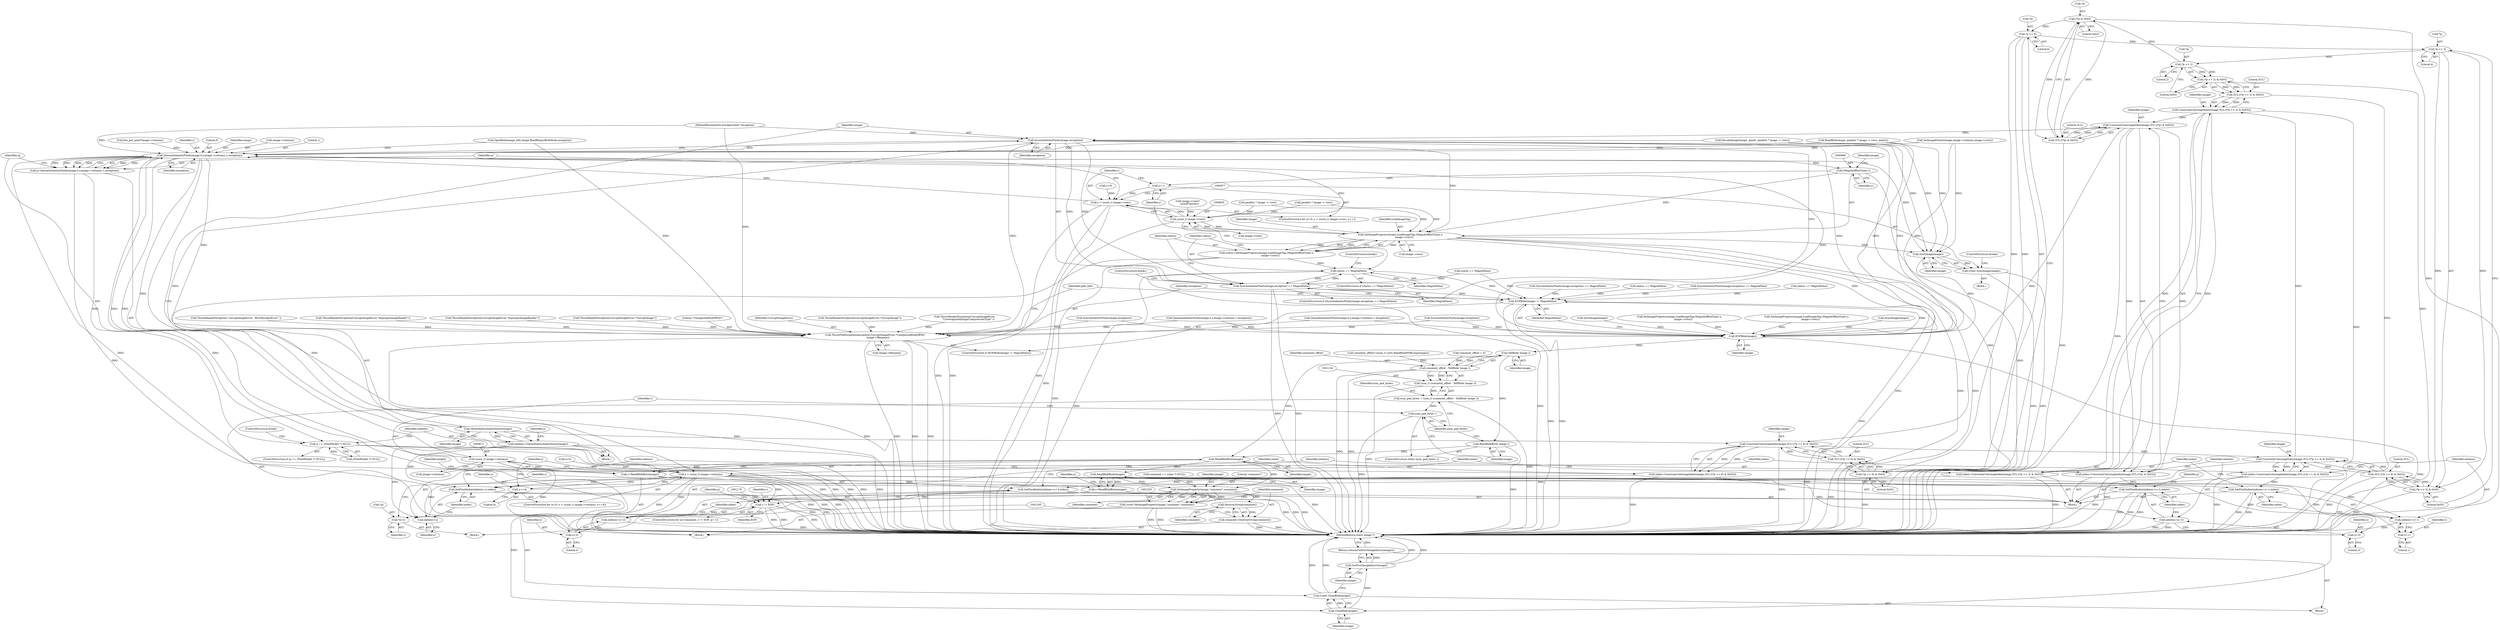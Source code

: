 digraph "0_ImageMagick_f6e9d0d9955e85bdd7540b251cd50d598dacc5e6_45@pointer" {
"1000940" [label="(Call,(*p) & 0x03)"];
"1000922" [label="(Call,*p >> 2)"];
"1000903" [label="(Call,*p >> 4)"];
"1000886" [label="(Call,*p >> 6)"];
"1000940" [label="(Call,(*p) & 0x03)"];
"1000885" [label="(Call,(*p >> 6) & 0x03)"];
"1000883" [label="(Call,3UL-((*p >> 6) & 0x03))"];
"1000881" [label="(Call,ConstrainColormapIndex(image,3UL-((*p >> 6) & 0x03)))"];
"1000879" [label="(Call,index=ConstrainColormapIndex(image,3UL-((*p >> 6) & 0x03)))"];
"1000891" [label="(Call,SetPixelIndex(indexes+x,index))"];
"1000898" [label="(Call,ConstrainColormapIndex(image,3UL-((*p >> 4) & 0x03)))"];
"1000896" [label="(Call,index=ConstrainColormapIndex(image,3UL-((*p >> 4) & 0x03)))"];
"1000908" [label="(Call,SetPixelIndex(indexes+x+1,index))"];
"1000917" [label="(Call,ConstrainColormapIndex(image,3UL-((*p >> 2) & 0x03)))"];
"1000915" [label="(Call,index=ConstrainColormapIndex(image,3UL-((*p >> 2) & 0x03)))"];
"1000927" [label="(Call,SetPixelIndex(indexes+x+2,index))"];
"1000936" [label="(Call,ConstrainColormapIndex(image,3UL-((*p) & 0x03)))"];
"1000934" [label="(Call,index=ConstrainColormapIndex(image,3UL-((*p) & 0x03)))"];
"1000944" [label="(Call,SetPixelIndex(indexes+x+3,index))"];
"1000955" [label="(Call,SyncAuthenticPixels(image,exception))"];
"1000844" [label="(Call,QueueAuthenticPixels(image,0,y,image->columns,1,exception))"];
"1000842" [label="(Call,q=QueueAuthenticPixels(image,0,y,image->columns,1,exception))"];
"1000854" [label="(Call,q == (PixelPacket *) NULL)"];
"1000862" [label="(Call,GetAuthenticIndexQueue(image))"];
"1000860" [label="(Call,indexes=GetAuthenticIndexQueue(image))"];
"1000892" [label="(Call,indexes+x)"];
"1000870" [label="(Call,(ssize_t) image->columns)"];
"1000868" [label="(Call,x < (ssize_t) image->columns)"];
"1000875" [label="(Call,x+=4)"];
"1000909" [label="(Call,indexes+x+1)"];
"1000911" [label="(Call,x+1)"];
"1000928" [label="(Call,indexes+x+2)"];
"1000930" [label="(Call,x+2)"];
"1000945" [label="(Call,indexes+x+3)"];
"1000947" [label="(Call,x+3)"];
"1000965" [label="(Call,(MagickOffsetType) y)"];
"1000839" [label="(Call,y++)"];
"1000832" [label="(Call,y < (ssize_t) image->rows)"];
"1000962" [label="(Call,SetImageProgress(image,LoadImageTag,(MagickOffsetType) y,\n          image->rows))"];
"1000834" [label="(Call,(ssize_t) image->rows)"];
"1000960" [label="(Call,status=SetImageProgress(image,LoadImageTag,(MagickOffsetType) y,\n          image->rows))"];
"1000972" [label="(Call,status == MagickFalse)"];
"1000954" [label="(Call,SyncAuthenticPixels(image,exception) == MagickFalse)"];
"1001109" [label="(Call,EOFBlob(image) != MagickFalse)"];
"1000978" [label="(Call,SyncImage(image))"];
"1000976" [label="(Call,(void) SyncImage(image))"];
"1001110" [label="(Call,EOFBlob(image))"];
"1001137" [label="(Call,TellBlob( image ))"];
"1001135" [label="(Call,comment_offset - TellBlob( image ))"];
"1001133" [label="(Call,(size_t) (comment_offset - TellBlob( image )))"];
"1001131" [label="(Call,num_pad_bytes = (size_t) (comment_offset - TellBlob( image )))"];
"1001140" [label="(Call,num_pad_bytes--)"];
"1001142" [label="(Call,ReadBlobByte( image ))"];
"1001146" [label="(Call,ReadBlobByte(image))"];
"1001144" [label="(Call,c=ReadBlobByte(image))"];
"1001161" [label="(Call,c != EOF)"];
"1001213" [label="(Call,*p=c)"];
"1001219" [label="(Call,ReadBlobByte(image))"];
"1001217" [label="(Call,c=ReadBlobByte(image))"];
"1001236" [label="(Call,SetImageProperty(image,\"comment\",comment))"];
"1001234" [label="(Call,(void) SetImageProperty(image,\"comment\",comment))"];
"1001242" [label="(Call,DestroyString(comment))"];
"1001240" [label="(Call,comment=DestroyString(comment))"];
"1001246" [label="(Call,CloseBlob(image))"];
"1001244" [label="(Call,(void) CloseBlob(image))"];
"1001249" [label="(Call,GetFirstImageInList(image))"];
"1001248" [label="(Return,return(GetFirstImageInList(image));)"];
"1001113" [label="(Call,ThrowFileException(exception,CorruptImageError,\"UnexpectedEndOfFile\",\n      image->filename))"];
"1000902" [label="(Call,(*p >> 4) & 0x03)"];
"1000900" [label="(Call,3UL-((*p >> 4) & 0x03))"];
"1000921" [label="(Call,(*p >> 2) & 0x03)"];
"1000919" [label="(Call,3UL-((*p >> 2) & 0x03))"];
"1000938" [label="(Call,3UL-((*p) & 0x03))"];
"1000869" [label="(Identifier,x)"];
"1001239" [label="(Identifier,comment)"];
"1001246" [label="(Call,CloseBlob(image))"];
"1000823" [label="(Call,SyncImage(image))"];
"1000855" [label="(Identifier,q)"];
"1001146" [label="(Call,ReadBlobByte(image))"];
"1000930" [label="(Call,x+2)"];
"1000919" [label="(Call,3UL-((*p >> 2) & 0x03))"];
"1000621" [label="(Call,bits_per_pixel*image->columns)"];
"1000672" [label="(Call,packets * image -> rows)"];
"1000960" [label="(Call,status=SetImageProgress(image,LoadImageTag,(MagickOffsetType) y,\n          image->rows))"];
"1000978" [label="(Call,SyncImage(image))"];
"1000829" [label="(Call,y=0)"];
"1000925" [label="(Literal,2)"];
"1000799" [label="(Call,SyncAuthenticPixels(image,exception) == MagickFalse)"];
"1000868" [label="(Call,x < (ssize_t) image->columns)"];
"1001089" [label="(Call,status == MagickFalse)"];
"1000876" [label="(Identifier,x)"];
"1000932" [label="(Literal,2)"];
"1001243" [label="(Identifier,comment)"];
"1001138" [label="(Identifier,image)"];
"1001162" [label="(Identifier,c)"];
"1001117" [label="(Call,image->filename)"];
"1000912" [label="(Identifier,x)"];
"1000922" [label="(Call,*p >> 2)"];
"1000884" [label="(Literal,3UL)"];
"1000859" [label="(ControlStructure,break;)"];
"1000844" [label="(Call,QueueAuthenticPixels(image,0,y,image->columns,1,exception))"];
"1000963" [label="(Identifier,image)"];
"1000909" [label="(Call,indexes+x+1)"];
"1000901" [label="(Literal,3UL)"];
"1001144" [label="(Call,c=ReadBlobByte(image))"];
"1000893" [label="(Identifier,indexes)"];
"1000847" [label="(Identifier,y)"];
"1000864" [label="(ControlStructure,for (x=0; x < (ssize_t) image->columns; x+=4))"];
"1001166" [label="(Block,)"];
"1000904" [label="(Call,*p)"];
"1000950" [label="(Identifier,index)"];
"1000636" [label="(Call,image->rows*\n     sizeof(*pixels))"];
"1000862" [label="(Call,GetAuthenticIndexQueue(image))"];
"1001248" [label="(Return,return(GetFirstImageInList(image));)"];
"1000949" [label="(Literal,3)"];
"1000937" [label="(Identifier,image)"];
"1000807" [label="(Call,SetImageProgress(image,LoadImageTag,(MagickOffsetType) y,\n          image->rows))"];
"1000947" [label="(Call,x+3)"];
"1001214" [label="(Call,*p)"];
"1001250" [label="(Identifier,image)"];
"1000910" [label="(Identifier,indexes)"];
"1000846" [label="(Literal,0)"];
"1000896" [label="(Call,index=ConstrainColormapIndex(image,3UL-((*p >> 4) & 0x03)))"];
"1000944" [label="(Call,SetPixelIndex(indexes+x+3,index))"];
"1000999" [label="(Call,QueueAuthenticPixels(image,0,y,image->columns,1,exception))"];
"1001071" [label="(Call,SyncAuthenticPixels(image,exception) == MagickFalse)"];
"1000890" [label="(Literal,0x03)"];
"1000934" [label="(Call,index=ConstrainColormapIndex(image,3UL-((*p) & 0x03)))"];
"1000866" [label="(Identifier,x)"];
"1000852" [label="(Identifier,exception)"];
"1000968" [label="(Call,image->rows)"];
"1001109" [label="(Call,EOFBlob(image) != MagickFalse)"];
"1000886" [label="(Call,*p >> 6)"];
"1000181" [label="(Call,OpenBlob(image_info,image,ReadBinaryBlobMode,exception))"];
"1000839" [label="(Call,y++)"];
"1000836" [label="(Call,image->rows)"];
"1000971" [label="(ControlStructure,if (status == MagickFalse))"];
"1001157" [label="(ControlStructure,for (p=comment; c != EOF; p++))"];
"1000972" [label="(Call,status == MagickFalse)"];
"1000955" [label="(Call,SyncAuthenticPixels(image,exception))"];
"1000817" [label="(Call,status == MagickFalse)"];
"1000903" [label="(Call,*p >> 4)"];
"1000933" [label="(Identifier,index)"];
"1000974" [label="(Identifier,MagickFalse)"];
"1000877" [label="(Literal,4)"];
"1000688" [label="(Call,DecodeImage(image, pixels, packets * image -> rows))"];
"1000691" [label="(Call,packets * image -> rows)"];
"1000696" [label="(Call,ThrowReaderException( CorruptImageError, \"RLEDecoderError\" ))"];
"1000854" [label="(Call,q == (PixelPacket *) NULL)"];
"1000929" [label="(Identifier,indexes)"];
"1000828" [label="(ControlStructure,for (y=0; y < (ssize_t) image->rows; y++))"];
"1000883" [label="(Call,3UL-((*p >> 6) & 0x03))"];
"1000902" [label="(Call,(*p >> 4) & 0x03)"];
"1001142" [label="(Call,ReadBlobByte( image ))"];
"1001147" [label="(Identifier,image)"];
"1000845" [label="(Identifier,image)"];
"1000891" [label="(Call,SetPixelIndex(indexes+x,index))"];
"1001133" [label="(Call,(size_t) (comment_offset - TellBlob( image )))"];
"1001163" [label="(Identifier,EOF)"];
"1001114" [label="(Identifier,exception)"];
"1000861" [label="(Identifier,indexes)"];
"1000975" [label="(ControlStructure,break;)"];
"1000915" [label="(Call,index=ConstrainColormapIndex(image,3UL-((*p >> 2) & 0x03)))"];
"1000945" [label="(Call,indexes+x+3)"];
"1000914" [label="(Identifier,index)"];
"1001108" [label="(ControlStructure,if (EOFBlob(image) != MagickFalse))"];
"1001216" [label="(Identifier,c)"];
"1000911" [label="(Call,x+1)"];
"1001241" [label="(Identifier,comment)"];
"1000875" [label="(Call,x+=4)"];
"1000729" [label="(Call,QueueAuthenticPixels(image,0,y,image->columns,1,exception))"];
"1000887" [label="(Call,*p)"];
"1000827" [label="(Block,)"];
"1000908" [label="(Call,SetPixelIndex(indexes+x+1,index))"];
"1000906" [label="(Literal,4)"];
"1000863" [label="(Identifier,image)"];
"1001139" [label="(ControlStructure,while (num_pad_bytes--))"];
"1000833" [label="(Identifier,y)"];
"1001099" [label="(Call,ThrowReaderException(CorruptImageError,\"ImproperImageHeader\"))"];
"1000965" [label="(Call,(MagickOffsetType) y)"];
"1000940" [label="(Call,(*p) & 0x03)"];
"1000928" [label="(Call,indexes+x+2)"];
"1000841" [label="(Block,)"];
"1001165" [label="(Identifier,p)"];
"1000980" [label="(ControlStructure,break;)"];
"1000976" [label="(Call,(void) SyncImage(image))"];
"1000979" [label="(Identifier,image)"];
"1000892" [label="(Call,indexes+x)"];
"1000952" [label="(Identifier,p)"];
"1000303" [label="(Call,ThrowReaderException(CorruptImageError,\"ImproperImageHeader\"))"];
"1000926" [label="(Literal,0x03)"];
"1000946" [label="(Identifier,indexes)"];
"1001141" [label="(Identifier,num_pad_bytes)"];
"1000840" [label="(Identifier,y)"];
"1000383" [label="(Call,comment_offset=(ssize_t) ((int) ReadBlobMSBLong(image)))"];
"1000920" [label="(Literal,3UL)"];
"1001238" [label="(Literal,\"comment\")"];
"1000373" [label="(Call,ThrowReaderException(CorruptImageError,\"CorruptImage\"))"];
"1000865" [label="(Call,x=0)"];
"1000894" [label="(Identifier,x)"];
"1001249" [label="(Call,GetFirstImageInList(image))"];
"1000898" [label="(Call,ConstrainColormapIndex(image,3UL-((*p >> 4) & 0x03)))"];
"1000112" [label="(Block,)"];
"1001116" [label="(Literal,\"UnexpectedEndOfFile\")"];
"1001131" [label="(Call,num_pad_bytes = (size_t) (comment_offset - TellBlob( image )))"];
"1000941" [label="(Call,*p)"];
"1000899" [label="(Identifier,image)"];
"1000927" [label="(Call,SetPixelIndex(indexes+x+2,index))"];
"1000595" [label="(Call,SetImageExtent(image,image->columns,image->rows))"];
"1000948" [label="(Identifier,x)"];
"1000834" [label="(Call,(ssize_t) image->rows)"];
"1001251" [label="(MethodReturn,static Image *)"];
"1000879" [label="(Call,index=ConstrainColormapIndex(image,3UL-((*p >> 6) & 0x03)))"];
"1001111" [label="(Identifier,image)"];
"1001161" [label="(Call,c != EOF)"];
"1000967" [label="(Identifier,y)"];
"1001140" [label="(Call,num_pad_bytes--)"];
"1000953" [label="(ControlStructure,if (SyncAuthenticPixels(image,exception) == MagickFalse))"];
"1000131" [label="(Call,comment_offset = 0)"];
"1001143" [label="(Identifier,image)"];
"1000889" [label="(Literal,6)"];
"1001219" [label="(Call,ReadBlobByte(image))"];
"1001137" [label="(Call,TellBlob( image ))"];
"1001135" [label="(Call,comment_offset - TellBlob( image ))"];
"1000878" [label="(Block,)"];
"1001115" [label="(Identifier,CorruptImageError)"];
"1000848" [label="(Call,image->columns)"];
"1000939" [label="(Literal,3UL)"];
"1001217" [label="(Call,c=ReadBlobByte(image))"];
"1000923" [label="(Call,*p)"];
"1000856" [label="(Call,(PixelPacket *) NULL)"];
"1000895" [label="(Identifier,index)"];
"1000900" [label="(Call,3UL-((*p >> 4) & 0x03))"];
"1001226" [label="(Call,comment == (char *) NULL)"];
"1000918" [label="(Identifier,image)"];
"1000111" [label="(MethodParameterIn,ExceptionInfo *exception)"];
"1000882" [label="(Identifier,image)"];
"1001149" [label="(Identifier,length)"];
"1001234" [label="(Call,(void) SetImageProperty(image,\"comment\",comment))"];
"1000604" [label="(Call,status == MagickFalse)"];
"1001213" [label="(Call,*p=c)"];
"1000881" [label="(Call,ConstrainColormapIndex(image,3UL-((*p >> 6) & 0x03)))"];
"1000853" [label="(ControlStructure,if (q == (PixelPacket *) NULL))"];
"1000916" [label="(Identifier,index)"];
"1000943" [label="(Literal,0x03)"];
"1000800" [label="(Call,SyncAuthenticPixels(image,exception))"];
"1000885" [label="(Call,(*p >> 6) & 0x03)"];
"1001132" [label="(Identifier,num_pad_bytes)"];
"1001112" [label="(Identifier,MagickFalse)"];
"1000832" [label="(Call,y < (ssize_t) image->rows)"];
"1001244" [label="(Call,(void) CloseBlob(image))"];
"1001247" [label="(Identifier,image)"];
"1000958" [label="(Identifier,MagickFalse)"];
"1001218" [label="(Identifier,c)"];
"1000913" [label="(Literal,1)"];
"1001236" [label="(Call,SetImageProperty(image,\"comment\",comment))"];
"1000961" [label="(Identifier,status)"];
"1000959" [label="(ControlStructure,break;)"];
"1000897" [label="(Identifier,index)"];
"1001237" [label="(Identifier,image)"];
"1001072" [label="(Call,SyncAuthenticPixels(image,exception))"];
"1000851" [label="(Literal,1)"];
"1000964" [label="(Identifier,LoadImageTag)"];
"1001220" [label="(Identifier,image)"];
"1000936" [label="(Call,ConstrainColormapIndex(image,3UL-((*p) & 0x03)))"];
"1000907" [label="(Literal,0x03)"];
"1001110" [label="(Call,EOFBlob(image))"];
"1000973" [label="(Identifier,status)"];
"1000872" [label="(Call,image->columns)"];
"1000962" [label="(Call,SetImageProgress(image,LoadImageTag,(MagickOffsetType) y,\n          image->rows))"];
"1000917" [label="(Call,ConstrainColormapIndex(image,3UL-((*p >> 2) & 0x03)))"];
"1001079" [label="(Call,SetImageProgress(image,LoadImageTag,(MagickOffsetType) y,\n          image->rows))"];
"1000418" [label="(Call,ThrowReaderException(CorruptImageError,\"CorruptImage\"))"];
"1000880" [label="(Identifier,index)"];
"1000957" [label="(Identifier,exception)"];
"1000935" [label="(Identifier,index)"];
"1000931" [label="(Identifier,x)"];
"1000843" [label="(Identifier,q)"];
"1001113" [label="(Call,ThrowFileException(exception,CorruptImageError,\"UnexpectedEndOfFile\",\n      image->filename))"];
"1001126" [label="(Block,)"];
"1001095" [label="(Call,SyncImage(image))"];
"1000701" [label="(Call,ThrowReaderException(CorruptImageError,\n         \"UnrecognizedImageCompressionType\" ))"];
"1000842" [label="(Call,q=QueueAuthenticPixels(image,0,y,image->columns,1,exception))"];
"1000860" [label="(Call,indexes=GetAuthenticIndexQueue(image))"];
"1001136" [label="(Identifier,comment_offset)"];
"1001240" [label="(Call,comment=DestroyString(comment))"];
"1000954" [label="(Call,SyncAuthenticPixels(image,exception) == MagickFalse)"];
"1000938" [label="(Call,3UL-((*p) & 0x03))"];
"1000870" [label="(Call,(ssize_t) image->columns)"];
"1000921" [label="(Call,(*p >> 2) & 0x03)"];
"1000956" [label="(Identifier,image)"];
"1000670" [label="(Call,ReadBlob(image, packets * image -> rows, pixels))"];
"1000969" [label="(Identifier,image)"];
"1001123" [label="(Identifier,pdb_info)"];
"1001145" [label="(Identifier,c)"];
"1001223" [label="(Identifier,p)"];
"1001242" [label="(Call,DestroyString(comment))"];
"1000940" -> "1000938"  [label="AST: "];
"1000940" -> "1000943"  [label="CFG: "];
"1000941" -> "1000940"  [label="AST: "];
"1000943" -> "1000940"  [label="AST: "];
"1000938" -> "1000940"  [label="CFG: "];
"1000940" -> "1001251"  [label="DDG: "];
"1000940" -> "1000886"  [label="DDG: "];
"1000940" -> "1000938"  [label="DDG: "];
"1000940" -> "1000938"  [label="DDG: "];
"1000922" -> "1000940"  [label="DDG: "];
"1000922" -> "1000921"  [label="AST: "];
"1000922" -> "1000925"  [label="CFG: "];
"1000923" -> "1000922"  [label="AST: "];
"1000925" -> "1000922"  [label="AST: "];
"1000926" -> "1000922"  [label="CFG: "];
"1000922" -> "1000921"  [label="DDG: "];
"1000922" -> "1000921"  [label="DDG: "];
"1000903" -> "1000922"  [label="DDG: "];
"1000903" -> "1000902"  [label="AST: "];
"1000903" -> "1000906"  [label="CFG: "];
"1000904" -> "1000903"  [label="AST: "];
"1000906" -> "1000903"  [label="AST: "];
"1000907" -> "1000903"  [label="CFG: "];
"1000903" -> "1000902"  [label="DDG: "];
"1000903" -> "1000902"  [label="DDG: "];
"1000886" -> "1000903"  [label="DDG: "];
"1000886" -> "1000885"  [label="AST: "];
"1000886" -> "1000889"  [label="CFG: "];
"1000887" -> "1000886"  [label="AST: "];
"1000889" -> "1000886"  [label="AST: "];
"1000890" -> "1000886"  [label="CFG: "];
"1000886" -> "1000885"  [label="DDG: "];
"1000886" -> "1000885"  [label="DDG: "];
"1000885" -> "1000883"  [label="AST: "];
"1000885" -> "1000890"  [label="CFG: "];
"1000890" -> "1000885"  [label="AST: "];
"1000883" -> "1000885"  [label="CFG: "];
"1000885" -> "1001251"  [label="DDG: "];
"1000885" -> "1000883"  [label="DDG: "];
"1000885" -> "1000883"  [label="DDG: "];
"1000883" -> "1000881"  [label="AST: "];
"1000884" -> "1000883"  [label="AST: "];
"1000881" -> "1000883"  [label="CFG: "];
"1000883" -> "1001251"  [label="DDG: "];
"1000883" -> "1000881"  [label="DDG: "];
"1000883" -> "1000881"  [label="DDG: "];
"1000881" -> "1000879"  [label="AST: "];
"1000882" -> "1000881"  [label="AST: "];
"1000879" -> "1000881"  [label="CFG: "];
"1000881" -> "1001251"  [label="DDG: "];
"1000881" -> "1000879"  [label="DDG: "];
"1000881" -> "1000879"  [label="DDG: "];
"1000936" -> "1000881"  [label="DDG: "];
"1000862" -> "1000881"  [label="DDG: "];
"1000881" -> "1000898"  [label="DDG: "];
"1000879" -> "1000878"  [label="AST: "];
"1000880" -> "1000879"  [label="AST: "];
"1000893" -> "1000879"  [label="CFG: "];
"1000879" -> "1001251"  [label="DDG: "];
"1000879" -> "1000891"  [label="DDG: "];
"1000891" -> "1000878"  [label="AST: "];
"1000891" -> "1000895"  [label="CFG: "];
"1000892" -> "1000891"  [label="AST: "];
"1000895" -> "1000891"  [label="AST: "];
"1000897" -> "1000891"  [label="CFG: "];
"1000891" -> "1001251"  [label="DDG: "];
"1000891" -> "1001251"  [label="DDG: "];
"1000860" -> "1000891"  [label="DDG: "];
"1000868" -> "1000891"  [label="DDG: "];
"1000898" -> "1000896"  [label="AST: "];
"1000898" -> "1000900"  [label="CFG: "];
"1000899" -> "1000898"  [label="AST: "];
"1000900" -> "1000898"  [label="AST: "];
"1000896" -> "1000898"  [label="CFG: "];
"1000898" -> "1001251"  [label="DDG: "];
"1000898" -> "1000896"  [label="DDG: "];
"1000898" -> "1000896"  [label="DDG: "];
"1000900" -> "1000898"  [label="DDG: "];
"1000900" -> "1000898"  [label="DDG: "];
"1000898" -> "1000917"  [label="DDG: "];
"1000896" -> "1000878"  [label="AST: "];
"1000897" -> "1000896"  [label="AST: "];
"1000910" -> "1000896"  [label="CFG: "];
"1000896" -> "1001251"  [label="DDG: "];
"1000896" -> "1000908"  [label="DDG: "];
"1000908" -> "1000878"  [label="AST: "];
"1000908" -> "1000914"  [label="CFG: "];
"1000909" -> "1000908"  [label="AST: "];
"1000914" -> "1000908"  [label="AST: "];
"1000916" -> "1000908"  [label="CFG: "];
"1000908" -> "1001251"  [label="DDG: "];
"1000908" -> "1001251"  [label="DDG: "];
"1000868" -> "1000908"  [label="DDG: "];
"1000917" -> "1000915"  [label="AST: "];
"1000917" -> "1000919"  [label="CFG: "];
"1000918" -> "1000917"  [label="AST: "];
"1000919" -> "1000917"  [label="AST: "];
"1000915" -> "1000917"  [label="CFG: "];
"1000917" -> "1001251"  [label="DDG: "];
"1000917" -> "1000915"  [label="DDG: "];
"1000917" -> "1000915"  [label="DDG: "];
"1000919" -> "1000917"  [label="DDG: "];
"1000919" -> "1000917"  [label="DDG: "];
"1000917" -> "1000936"  [label="DDG: "];
"1000915" -> "1000878"  [label="AST: "];
"1000916" -> "1000915"  [label="AST: "];
"1000929" -> "1000915"  [label="CFG: "];
"1000915" -> "1001251"  [label="DDG: "];
"1000915" -> "1000927"  [label="DDG: "];
"1000927" -> "1000878"  [label="AST: "];
"1000927" -> "1000933"  [label="CFG: "];
"1000928" -> "1000927"  [label="AST: "];
"1000933" -> "1000927"  [label="AST: "];
"1000935" -> "1000927"  [label="CFG: "];
"1000927" -> "1001251"  [label="DDG: "];
"1000927" -> "1001251"  [label="DDG: "];
"1000868" -> "1000927"  [label="DDG: "];
"1000936" -> "1000934"  [label="AST: "];
"1000936" -> "1000938"  [label="CFG: "];
"1000937" -> "1000936"  [label="AST: "];
"1000938" -> "1000936"  [label="AST: "];
"1000934" -> "1000936"  [label="CFG: "];
"1000936" -> "1001251"  [label="DDG: "];
"1000936" -> "1000934"  [label="DDG: "];
"1000936" -> "1000934"  [label="DDG: "];
"1000938" -> "1000936"  [label="DDG: "];
"1000938" -> "1000936"  [label="DDG: "];
"1000936" -> "1000955"  [label="DDG: "];
"1000934" -> "1000878"  [label="AST: "];
"1000935" -> "1000934"  [label="AST: "];
"1000946" -> "1000934"  [label="CFG: "];
"1000934" -> "1001251"  [label="DDG: "];
"1000934" -> "1000944"  [label="DDG: "];
"1000944" -> "1000878"  [label="AST: "];
"1000944" -> "1000950"  [label="CFG: "];
"1000945" -> "1000944"  [label="AST: "];
"1000950" -> "1000944"  [label="AST: "];
"1000952" -> "1000944"  [label="CFG: "];
"1000944" -> "1001251"  [label="DDG: "];
"1000944" -> "1001251"  [label="DDG: "];
"1000944" -> "1001251"  [label="DDG: "];
"1000868" -> "1000944"  [label="DDG: "];
"1000955" -> "1000954"  [label="AST: "];
"1000955" -> "1000957"  [label="CFG: "];
"1000956" -> "1000955"  [label="AST: "];
"1000957" -> "1000955"  [label="AST: "];
"1000958" -> "1000955"  [label="CFG: "];
"1000955" -> "1001251"  [label="DDG: "];
"1000955" -> "1000844"  [label="DDG: "];
"1000955" -> "1000954"  [label="DDG: "];
"1000955" -> "1000954"  [label="DDG: "];
"1000862" -> "1000955"  [label="DDG: "];
"1000844" -> "1000955"  [label="DDG: "];
"1000111" -> "1000955"  [label="DDG: "];
"1000955" -> "1000962"  [label="DDG: "];
"1000955" -> "1000978"  [label="DDG: "];
"1000955" -> "1001110"  [label="DDG: "];
"1000955" -> "1001113"  [label="DDG: "];
"1000844" -> "1000842"  [label="AST: "];
"1000844" -> "1000852"  [label="CFG: "];
"1000845" -> "1000844"  [label="AST: "];
"1000846" -> "1000844"  [label="AST: "];
"1000847" -> "1000844"  [label="AST: "];
"1000848" -> "1000844"  [label="AST: "];
"1000851" -> "1000844"  [label="AST: "];
"1000852" -> "1000844"  [label="AST: "];
"1000842" -> "1000844"  [label="CFG: "];
"1000844" -> "1001251"  [label="DDG: "];
"1000844" -> "1001251"  [label="DDG: "];
"1000844" -> "1001251"  [label="DDG: "];
"1000844" -> "1000842"  [label="DDG: "];
"1000844" -> "1000842"  [label="DDG: "];
"1000844" -> "1000842"  [label="DDG: "];
"1000844" -> "1000842"  [label="DDG: "];
"1000844" -> "1000842"  [label="DDG: "];
"1000844" -> "1000842"  [label="DDG: "];
"1000688" -> "1000844"  [label="DDG: "];
"1000595" -> "1000844"  [label="DDG: "];
"1000670" -> "1000844"  [label="DDG: "];
"1000962" -> "1000844"  [label="DDG: "];
"1000832" -> "1000844"  [label="DDG: "];
"1000621" -> "1000844"  [label="DDG: "];
"1000870" -> "1000844"  [label="DDG: "];
"1000181" -> "1000844"  [label="DDG: "];
"1000111" -> "1000844"  [label="DDG: "];
"1000844" -> "1000862"  [label="DDG: "];
"1000844" -> "1000870"  [label="DDG: "];
"1000844" -> "1000965"  [label="DDG: "];
"1000844" -> "1000978"  [label="DDG: "];
"1000844" -> "1001110"  [label="DDG: "];
"1000844" -> "1001113"  [label="DDG: "];
"1000842" -> "1000841"  [label="AST: "];
"1000843" -> "1000842"  [label="AST: "];
"1000855" -> "1000842"  [label="CFG: "];
"1000842" -> "1001251"  [label="DDG: "];
"1000842" -> "1000854"  [label="DDG: "];
"1000854" -> "1000853"  [label="AST: "];
"1000854" -> "1000856"  [label="CFG: "];
"1000855" -> "1000854"  [label="AST: "];
"1000856" -> "1000854"  [label="AST: "];
"1000859" -> "1000854"  [label="CFG: "];
"1000861" -> "1000854"  [label="CFG: "];
"1000854" -> "1001251"  [label="DDG: "];
"1000854" -> "1001251"  [label="DDG: "];
"1000854" -> "1001251"  [label="DDG: "];
"1000856" -> "1000854"  [label="DDG: "];
"1000862" -> "1000860"  [label="AST: "];
"1000862" -> "1000863"  [label="CFG: "];
"1000863" -> "1000862"  [label="AST: "];
"1000860" -> "1000862"  [label="CFG: "];
"1000862" -> "1000860"  [label="DDG: "];
"1000860" -> "1000841"  [label="AST: "];
"1000861" -> "1000860"  [label="AST: "];
"1000866" -> "1000860"  [label="CFG: "];
"1000860" -> "1001251"  [label="DDG: "];
"1000860" -> "1001251"  [label="DDG: "];
"1000860" -> "1000892"  [label="DDG: "];
"1000892" -> "1000894"  [label="CFG: "];
"1000893" -> "1000892"  [label="AST: "];
"1000894" -> "1000892"  [label="AST: "];
"1000895" -> "1000892"  [label="CFG: "];
"1000868" -> "1000892"  [label="DDG: "];
"1000870" -> "1000868"  [label="AST: "];
"1000870" -> "1000872"  [label="CFG: "];
"1000871" -> "1000870"  [label="AST: "];
"1000872" -> "1000870"  [label="AST: "];
"1000868" -> "1000870"  [label="CFG: "];
"1000870" -> "1001251"  [label="DDG: "];
"1000870" -> "1000868"  [label="DDG: "];
"1000868" -> "1000864"  [label="AST: "];
"1000869" -> "1000868"  [label="AST: "];
"1000880" -> "1000868"  [label="CFG: "];
"1000956" -> "1000868"  [label="CFG: "];
"1000868" -> "1001251"  [label="DDG: "];
"1000868" -> "1001251"  [label="DDG: "];
"1000868" -> "1001251"  [label="DDG: "];
"1000865" -> "1000868"  [label="DDG: "];
"1000875" -> "1000868"  [label="DDG: "];
"1000868" -> "1000875"  [label="DDG: "];
"1000868" -> "1000909"  [label="DDG: "];
"1000868" -> "1000911"  [label="DDG: "];
"1000868" -> "1000928"  [label="DDG: "];
"1000868" -> "1000930"  [label="DDG: "];
"1000868" -> "1000945"  [label="DDG: "];
"1000868" -> "1000947"  [label="DDG: "];
"1000875" -> "1000864"  [label="AST: "];
"1000875" -> "1000877"  [label="CFG: "];
"1000876" -> "1000875"  [label="AST: "];
"1000877" -> "1000875"  [label="AST: "];
"1000869" -> "1000875"  [label="CFG: "];
"1000909" -> "1000911"  [label="CFG: "];
"1000910" -> "1000909"  [label="AST: "];
"1000911" -> "1000909"  [label="AST: "];
"1000914" -> "1000909"  [label="CFG: "];
"1000909" -> "1001251"  [label="DDG: "];
"1000911" -> "1000913"  [label="CFG: "];
"1000912" -> "1000911"  [label="AST: "];
"1000913" -> "1000911"  [label="AST: "];
"1000928" -> "1000930"  [label="CFG: "];
"1000929" -> "1000928"  [label="AST: "];
"1000930" -> "1000928"  [label="AST: "];
"1000933" -> "1000928"  [label="CFG: "];
"1000928" -> "1001251"  [label="DDG: "];
"1000930" -> "1000932"  [label="CFG: "];
"1000931" -> "1000930"  [label="AST: "];
"1000932" -> "1000930"  [label="AST: "];
"1000945" -> "1000947"  [label="CFG: "];
"1000946" -> "1000945"  [label="AST: "];
"1000947" -> "1000945"  [label="AST: "];
"1000950" -> "1000945"  [label="CFG: "];
"1000945" -> "1001251"  [label="DDG: "];
"1000945" -> "1001251"  [label="DDG: "];
"1000947" -> "1000949"  [label="CFG: "];
"1000948" -> "1000947"  [label="AST: "];
"1000949" -> "1000947"  [label="AST: "];
"1000965" -> "1000962"  [label="AST: "];
"1000965" -> "1000967"  [label="CFG: "];
"1000966" -> "1000965"  [label="AST: "];
"1000967" -> "1000965"  [label="AST: "];
"1000969" -> "1000965"  [label="CFG: "];
"1000965" -> "1001251"  [label="DDG: "];
"1000965" -> "1000839"  [label="DDG: "];
"1000965" -> "1000962"  [label="DDG: "];
"1000839" -> "1000828"  [label="AST: "];
"1000839" -> "1000840"  [label="CFG: "];
"1000840" -> "1000839"  [label="AST: "];
"1000833" -> "1000839"  [label="CFG: "];
"1000839" -> "1000832"  [label="DDG: "];
"1000832" -> "1000828"  [label="AST: "];
"1000832" -> "1000834"  [label="CFG: "];
"1000833" -> "1000832"  [label="AST: "];
"1000834" -> "1000832"  [label="AST: "];
"1000843" -> "1000832"  [label="CFG: "];
"1000977" -> "1000832"  [label="CFG: "];
"1000832" -> "1001251"  [label="DDG: "];
"1000832" -> "1001251"  [label="DDG: "];
"1000832" -> "1001251"  [label="DDG: "];
"1000829" -> "1000832"  [label="DDG: "];
"1000834" -> "1000832"  [label="DDG: "];
"1000962" -> "1000960"  [label="AST: "];
"1000962" -> "1000968"  [label="CFG: "];
"1000963" -> "1000962"  [label="AST: "];
"1000964" -> "1000962"  [label="AST: "];
"1000968" -> "1000962"  [label="AST: "];
"1000960" -> "1000962"  [label="CFG: "];
"1000962" -> "1001251"  [label="DDG: "];
"1000962" -> "1001251"  [label="DDG: "];
"1000962" -> "1001251"  [label="DDG: "];
"1000962" -> "1000834"  [label="DDG: "];
"1000962" -> "1000960"  [label="DDG: "];
"1000962" -> "1000960"  [label="DDG: "];
"1000962" -> "1000960"  [label="DDG: "];
"1000962" -> "1000960"  [label="DDG: "];
"1000691" -> "1000962"  [label="DDG: "];
"1000672" -> "1000962"  [label="DDG: "];
"1000834" -> "1000962"  [label="DDG: "];
"1000962" -> "1000978"  [label="DDG: "];
"1000962" -> "1001110"  [label="DDG: "];
"1000834" -> "1000836"  [label="CFG: "];
"1000835" -> "1000834"  [label="AST: "];
"1000836" -> "1000834"  [label="AST: "];
"1000834" -> "1001251"  [label="DDG: "];
"1000691" -> "1000834"  [label="DDG: "];
"1000636" -> "1000834"  [label="DDG: "];
"1000672" -> "1000834"  [label="DDG: "];
"1000960" -> "1000841"  [label="AST: "];
"1000961" -> "1000960"  [label="AST: "];
"1000973" -> "1000960"  [label="CFG: "];
"1000960" -> "1001251"  [label="DDG: "];
"1000960" -> "1000972"  [label="DDG: "];
"1000972" -> "1000971"  [label="AST: "];
"1000972" -> "1000974"  [label="CFG: "];
"1000973" -> "1000972"  [label="AST: "];
"1000974" -> "1000972"  [label="AST: "];
"1000975" -> "1000972"  [label="CFG: "];
"1000840" -> "1000972"  [label="CFG: "];
"1000972" -> "1001251"  [label="DDG: "];
"1000972" -> "1001251"  [label="DDG: "];
"1000972" -> "1000954"  [label="DDG: "];
"1000954" -> "1000972"  [label="DDG: "];
"1000972" -> "1001109"  [label="DDG: "];
"1000954" -> "1000953"  [label="AST: "];
"1000954" -> "1000958"  [label="CFG: "];
"1000958" -> "1000954"  [label="AST: "];
"1000959" -> "1000954"  [label="CFG: "];
"1000961" -> "1000954"  [label="CFG: "];
"1000954" -> "1001251"  [label="DDG: "];
"1000954" -> "1001251"  [label="DDG: "];
"1000604" -> "1000954"  [label="DDG: "];
"1000954" -> "1001109"  [label="DDG: "];
"1001109" -> "1001108"  [label="AST: "];
"1001109" -> "1001112"  [label="CFG: "];
"1001110" -> "1001109"  [label="AST: "];
"1001112" -> "1001109"  [label="AST: "];
"1001114" -> "1001109"  [label="CFG: "];
"1001123" -> "1001109"  [label="CFG: "];
"1001109" -> "1001251"  [label="DDG: "];
"1001109" -> "1001251"  [label="DDG: "];
"1001109" -> "1001251"  [label="DDG: "];
"1001110" -> "1001109"  [label="DDG: "];
"1001071" -> "1001109"  [label="DDG: "];
"1000799" -> "1001109"  [label="DDG: "];
"1000817" -> "1001109"  [label="DDG: "];
"1000604" -> "1001109"  [label="DDG: "];
"1001089" -> "1001109"  [label="DDG: "];
"1000978" -> "1000976"  [label="AST: "];
"1000978" -> "1000979"  [label="CFG: "];
"1000979" -> "1000978"  [label="AST: "];
"1000976" -> "1000978"  [label="CFG: "];
"1000978" -> "1000976"  [label="DDG: "];
"1000688" -> "1000978"  [label="DDG: "];
"1000595" -> "1000978"  [label="DDG: "];
"1000670" -> "1000978"  [label="DDG: "];
"1000978" -> "1001110"  [label="DDG: "];
"1000976" -> "1000827"  [label="AST: "];
"1000977" -> "1000976"  [label="AST: "];
"1000980" -> "1000976"  [label="CFG: "];
"1000976" -> "1001251"  [label="DDG: "];
"1000976" -> "1001251"  [label="DDG: "];
"1001110" -> "1001111"  [label="CFG: "];
"1001111" -> "1001110"  [label="AST: "];
"1001112" -> "1001110"  [label="CFG: "];
"1000729" -> "1001110"  [label="DDG: "];
"1001079" -> "1001110"  [label="DDG: "];
"1001072" -> "1001110"  [label="DDG: "];
"1000595" -> "1001110"  [label="DDG: "];
"1000670" -> "1001110"  [label="DDG: "];
"1000999" -> "1001110"  [label="DDG: "];
"1001095" -> "1001110"  [label="DDG: "];
"1000688" -> "1001110"  [label="DDG: "];
"1000807" -> "1001110"  [label="DDG: "];
"1000823" -> "1001110"  [label="DDG: "];
"1000800" -> "1001110"  [label="DDG: "];
"1001110" -> "1001137"  [label="DDG: "];
"1001110" -> "1001246"  [label="DDG: "];
"1001137" -> "1001135"  [label="AST: "];
"1001137" -> "1001138"  [label="CFG: "];
"1001138" -> "1001137"  [label="AST: "];
"1001135" -> "1001137"  [label="CFG: "];
"1001137" -> "1001135"  [label="DDG: "];
"1001137" -> "1001142"  [label="DDG: "];
"1001137" -> "1001146"  [label="DDG: "];
"1001135" -> "1001133"  [label="AST: "];
"1001136" -> "1001135"  [label="AST: "];
"1001133" -> "1001135"  [label="CFG: "];
"1001135" -> "1001251"  [label="DDG: "];
"1001135" -> "1001251"  [label="DDG: "];
"1001135" -> "1001133"  [label="DDG: "];
"1001135" -> "1001133"  [label="DDG: "];
"1000383" -> "1001135"  [label="DDG: "];
"1000131" -> "1001135"  [label="DDG: "];
"1001133" -> "1001131"  [label="AST: "];
"1001134" -> "1001133"  [label="AST: "];
"1001131" -> "1001133"  [label="CFG: "];
"1001133" -> "1001251"  [label="DDG: "];
"1001133" -> "1001131"  [label="DDG: "];
"1001131" -> "1001126"  [label="AST: "];
"1001132" -> "1001131"  [label="AST: "];
"1001141" -> "1001131"  [label="CFG: "];
"1001131" -> "1001251"  [label="DDG: "];
"1001131" -> "1001140"  [label="DDG: "];
"1001140" -> "1001139"  [label="AST: "];
"1001140" -> "1001141"  [label="CFG: "];
"1001141" -> "1001140"  [label="AST: "];
"1001143" -> "1001140"  [label="CFG: "];
"1001145" -> "1001140"  [label="CFG: "];
"1001140" -> "1001251"  [label="DDG: "];
"1001142" -> "1001139"  [label="AST: "];
"1001142" -> "1001143"  [label="CFG: "];
"1001143" -> "1001142"  [label="AST: "];
"1001141" -> "1001142"  [label="CFG: "];
"1001142" -> "1001251"  [label="DDG: "];
"1001142" -> "1001146"  [label="DDG: "];
"1001146" -> "1001144"  [label="AST: "];
"1001146" -> "1001147"  [label="CFG: "];
"1001147" -> "1001146"  [label="AST: "];
"1001144" -> "1001146"  [label="CFG: "];
"1001146" -> "1001144"  [label="DDG: "];
"1001146" -> "1001219"  [label="DDG: "];
"1001146" -> "1001236"  [label="DDG: "];
"1001144" -> "1001126"  [label="AST: "];
"1001145" -> "1001144"  [label="AST: "];
"1001149" -> "1001144"  [label="CFG: "];
"1001144" -> "1001251"  [label="DDG: "];
"1001144" -> "1001161"  [label="DDG: "];
"1001161" -> "1001157"  [label="AST: "];
"1001161" -> "1001163"  [label="CFG: "];
"1001162" -> "1001161"  [label="AST: "];
"1001163" -> "1001161"  [label="AST: "];
"1001170" -> "1001161"  [label="CFG: "];
"1001223" -> "1001161"  [label="CFG: "];
"1001161" -> "1001251"  [label="DDG: "];
"1001161" -> "1001251"  [label="DDG: "];
"1001161" -> "1001251"  [label="DDG: "];
"1001217" -> "1001161"  [label="DDG: "];
"1001161" -> "1001213"  [label="DDG: "];
"1001213" -> "1001166"  [label="AST: "];
"1001213" -> "1001216"  [label="CFG: "];
"1001214" -> "1001213"  [label="AST: "];
"1001216" -> "1001213"  [label="AST: "];
"1001218" -> "1001213"  [label="CFG: "];
"1001219" -> "1001217"  [label="AST: "];
"1001219" -> "1001220"  [label="CFG: "];
"1001220" -> "1001219"  [label="AST: "];
"1001217" -> "1001219"  [label="CFG: "];
"1001219" -> "1001217"  [label="DDG: "];
"1001219" -> "1001236"  [label="DDG: "];
"1001217" -> "1001166"  [label="AST: "];
"1001218" -> "1001217"  [label="AST: "];
"1001165" -> "1001217"  [label="CFG: "];
"1001217" -> "1001251"  [label="DDG: "];
"1001236" -> "1001234"  [label="AST: "];
"1001236" -> "1001239"  [label="CFG: "];
"1001237" -> "1001236"  [label="AST: "];
"1001238" -> "1001236"  [label="AST: "];
"1001239" -> "1001236"  [label="AST: "];
"1001234" -> "1001236"  [label="CFG: "];
"1001236" -> "1001234"  [label="DDG: "];
"1001236" -> "1001234"  [label="DDG: "];
"1001236" -> "1001234"  [label="DDG: "];
"1001226" -> "1001236"  [label="DDG: "];
"1001236" -> "1001242"  [label="DDG: "];
"1001236" -> "1001246"  [label="DDG: "];
"1001234" -> "1001126"  [label="AST: "];
"1001235" -> "1001234"  [label="AST: "];
"1001241" -> "1001234"  [label="CFG: "];
"1001234" -> "1001251"  [label="DDG: "];
"1001234" -> "1001251"  [label="DDG: "];
"1001242" -> "1001240"  [label="AST: "];
"1001242" -> "1001243"  [label="CFG: "];
"1001243" -> "1001242"  [label="AST: "];
"1001240" -> "1001242"  [label="CFG: "];
"1001242" -> "1001240"  [label="DDG: "];
"1001240" -> "1001126"  [label="AST: "];
"1001241" -> "1001240"  [label="AST: "];
"1001245" -> "1001240"  [label="CFG: "];
"1001240" -> "1001251"  [label="DDG: "];
"1001240" -> "1001251"  [label="DDG: "];
"1001246" -> "1001244"  [label="AST: "];
"1001246" -> "1001247"  [label="CFG: "];
"1001247" -> "1001246"  [label="AST: "];
"1001244" -> "1001246"  [label="CFG: "];
"1001246" -> "1001244"  [label="DDG: "];
"1001246" -> "1001249"  [label="DDG: "];
"1001244" -> "1000112"  [label="AST: "];
"1001245" -> "1001244"  [label="AST: "];
"1001250" -> "1001244"  [label="CFG: "];
"1001244" -> "1001251"  [label="DDG: "];
"1001244" -> "1001251"  [label="DDG: "];
"1001249" -> "1001248"  [label="AST: "];
"1001249" -> "1001250"  [label="CFG: "];
"1001250" -> "1001249"  [label="AST: "];
"1001248" -> "1001249"  [label="CFG: "];
"1001249" -> "1001251"  [label="DDG: "];
"1001249" -> "1001251"  [label="DDG: "];
"1001249" -> "1001248"  [label="DDG: "];
"1001248" -> "1000112"  [label="AST: "];
"1001251" -> "1001248"  [label="CFG: "];
"1001248" -> "1001251"  [label="DDG: "];
"1001113" -> "1001108"  [label="AST: "];
"1001113" -> "1001117"  [label="CFG: "];
"1001114" -> "1001113"  [label="AST: "];
"1001115" -> "1001113"  [label="AST: "];
"1001116" -> "1001113"  [label="AST: "];
"1001117" -> "1001113"  [label="AST: "];
"1001123" -> "1001113"  [label="CFG: "];
"1001113" -> "1001251"  [label="DDG: "];
"1001113" -> "1001251"  [label="DDG: "];
"1001113" -> "1001251"  [label="DDG: "];
"1001113" -> "1001251"  [label="DDG: "];
"1000181" -> "1001113"  [label="DDG: "];
"1001072" -> "1001113"  [label="DDG: "];
"1000999" -> "1001113"  [label="DDG: "];
"1000729" -> "1001113"  [label="DDG: "];
"1000800" -> "1001113"  [label="DDG: "];
"1000111" -> "1001113"  [label="DDG: "];
"1000696" -> "1001113"  [label="DDG: "];
"1000303" -> "1001113"  [label="DDG: "];
"1001099" -> "1001113"  [label="DDG: "];
"1000701" -> "1001113"  [label="DDG: "];
"1000418" -> "1001113"  [label="DDG: "];
"1000373" -> "1001113"  [label="DDG: "];
"1000902" -> "1000900"  [label="AST: "];
"1000902" -> "1000907"  [label="CFG: "];
"1000907" -> "1000902"  [label="AST: "];
"1000900" -> "1000902"  [label="CFG: "];
"1000902" -> "1001251"  [label="DDG: "];
"1000902" -> "1000900"  [label="DDG: "];
"1000902" -> "1000900"  [label="DDG: "];
"1000901" -> "1000900"  [label="AST: "];
"1000900" -> "1001251"  [label="DDG: "];
"1000921" -> "1000919"  [label="AST: "];
"1000921" -> "1000926"  [label="CFG: "];
"1000926" -> "1000921"  [label="AST: "];
"1000919" -> "1000921"  [label="CFG: "];
"1000921" -> "1001251"  [label="DDG: "];
"1000921" -> "1000919"  [label="DDG: "];
"1000921" -> "1000919"  [label="DDG: "];
"1000920" -> "1000919"  [label="AST: "];
"1000919" -> "1001251"  [label="DDG: "];
"1000939" -> "1000938"  [label="AST: "];
"1000938" -> "1001251"  [label="DDG: "];
}
